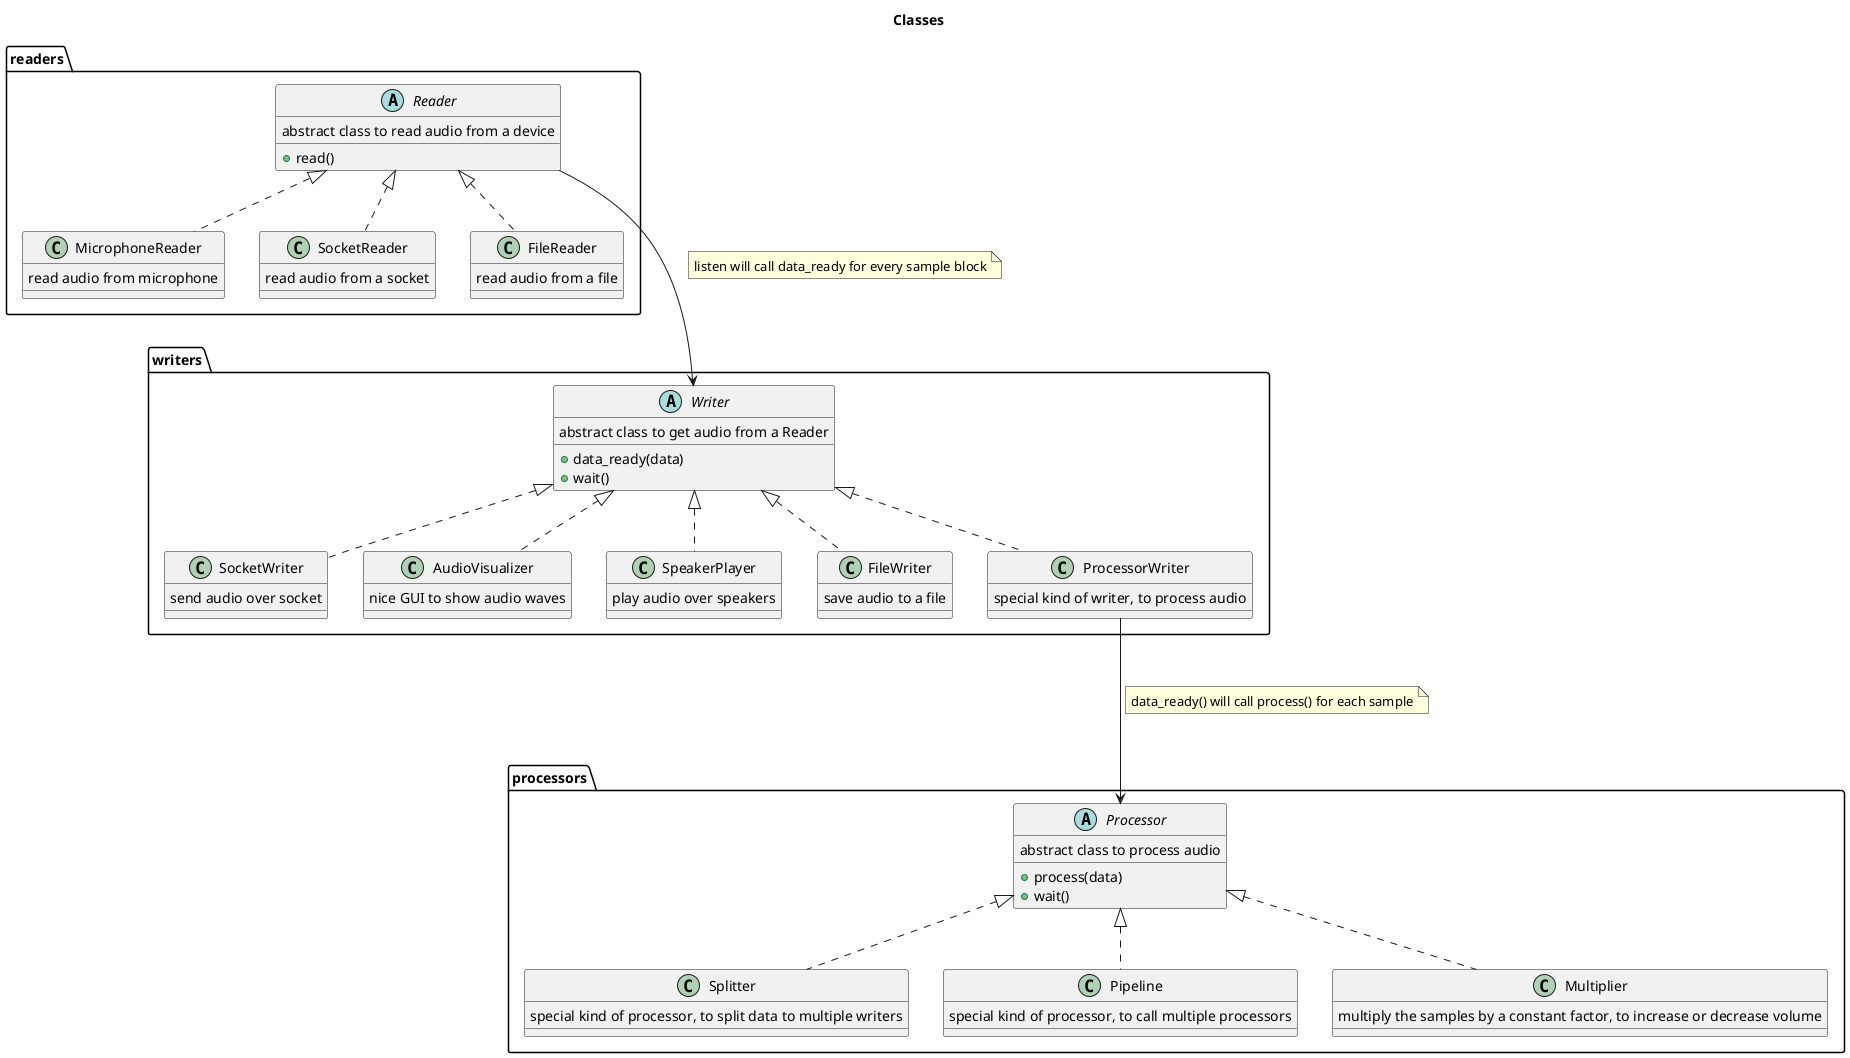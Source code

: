 @startuml

title Classes

package readers {
  abstract Reader {
    abstract class to read audio from a device
    +read()
  }

  class MicrophoneReader implements Reader {
    read audio from microphone
  }

  class SocketReader implements Reader {
    read audio from a socket
  }

  class FileReader implements Reader {
    read audio from a file
  }
}

package writers {
  abstract Writer {
    abstract class to get audio from a Reader
    +data_ready(data)
    +wait()
  }

  class SocketWriter implements Writer {
    send audio over socket
  }

  class AudioVisualizer implements Writer {
    nice GUI to show audio waves
  }

  class SpeakerPlayer implements Writer {
    play audio over speakers
  }

  class FileWriter implements Writer {
    save audio to a file
  }

  class ProcessorWriter implements Writer {
    special kind of writer, to process audio
  }
}

Reader ---> Writer
note on link
  listen will call data_ready for every sample block
end note

package processors {
  abstract Processor {
    abstract class to process audio
    +process(data)
    +wait()
  }

  class Splitter implements Processor {
    special kind of processor, to split data to multiple writers
  }

  class Pipeline implements Processor {
    special kind of processor, to call multiple processors
  }

  class Multiplier implements Processor {
    multiply the samples by a constant factor, to increase or decrease volume
  }
}

ProcessorWriter ---> Processor
note on link
  data_ready() will call process() for each sample
end note


@enduml